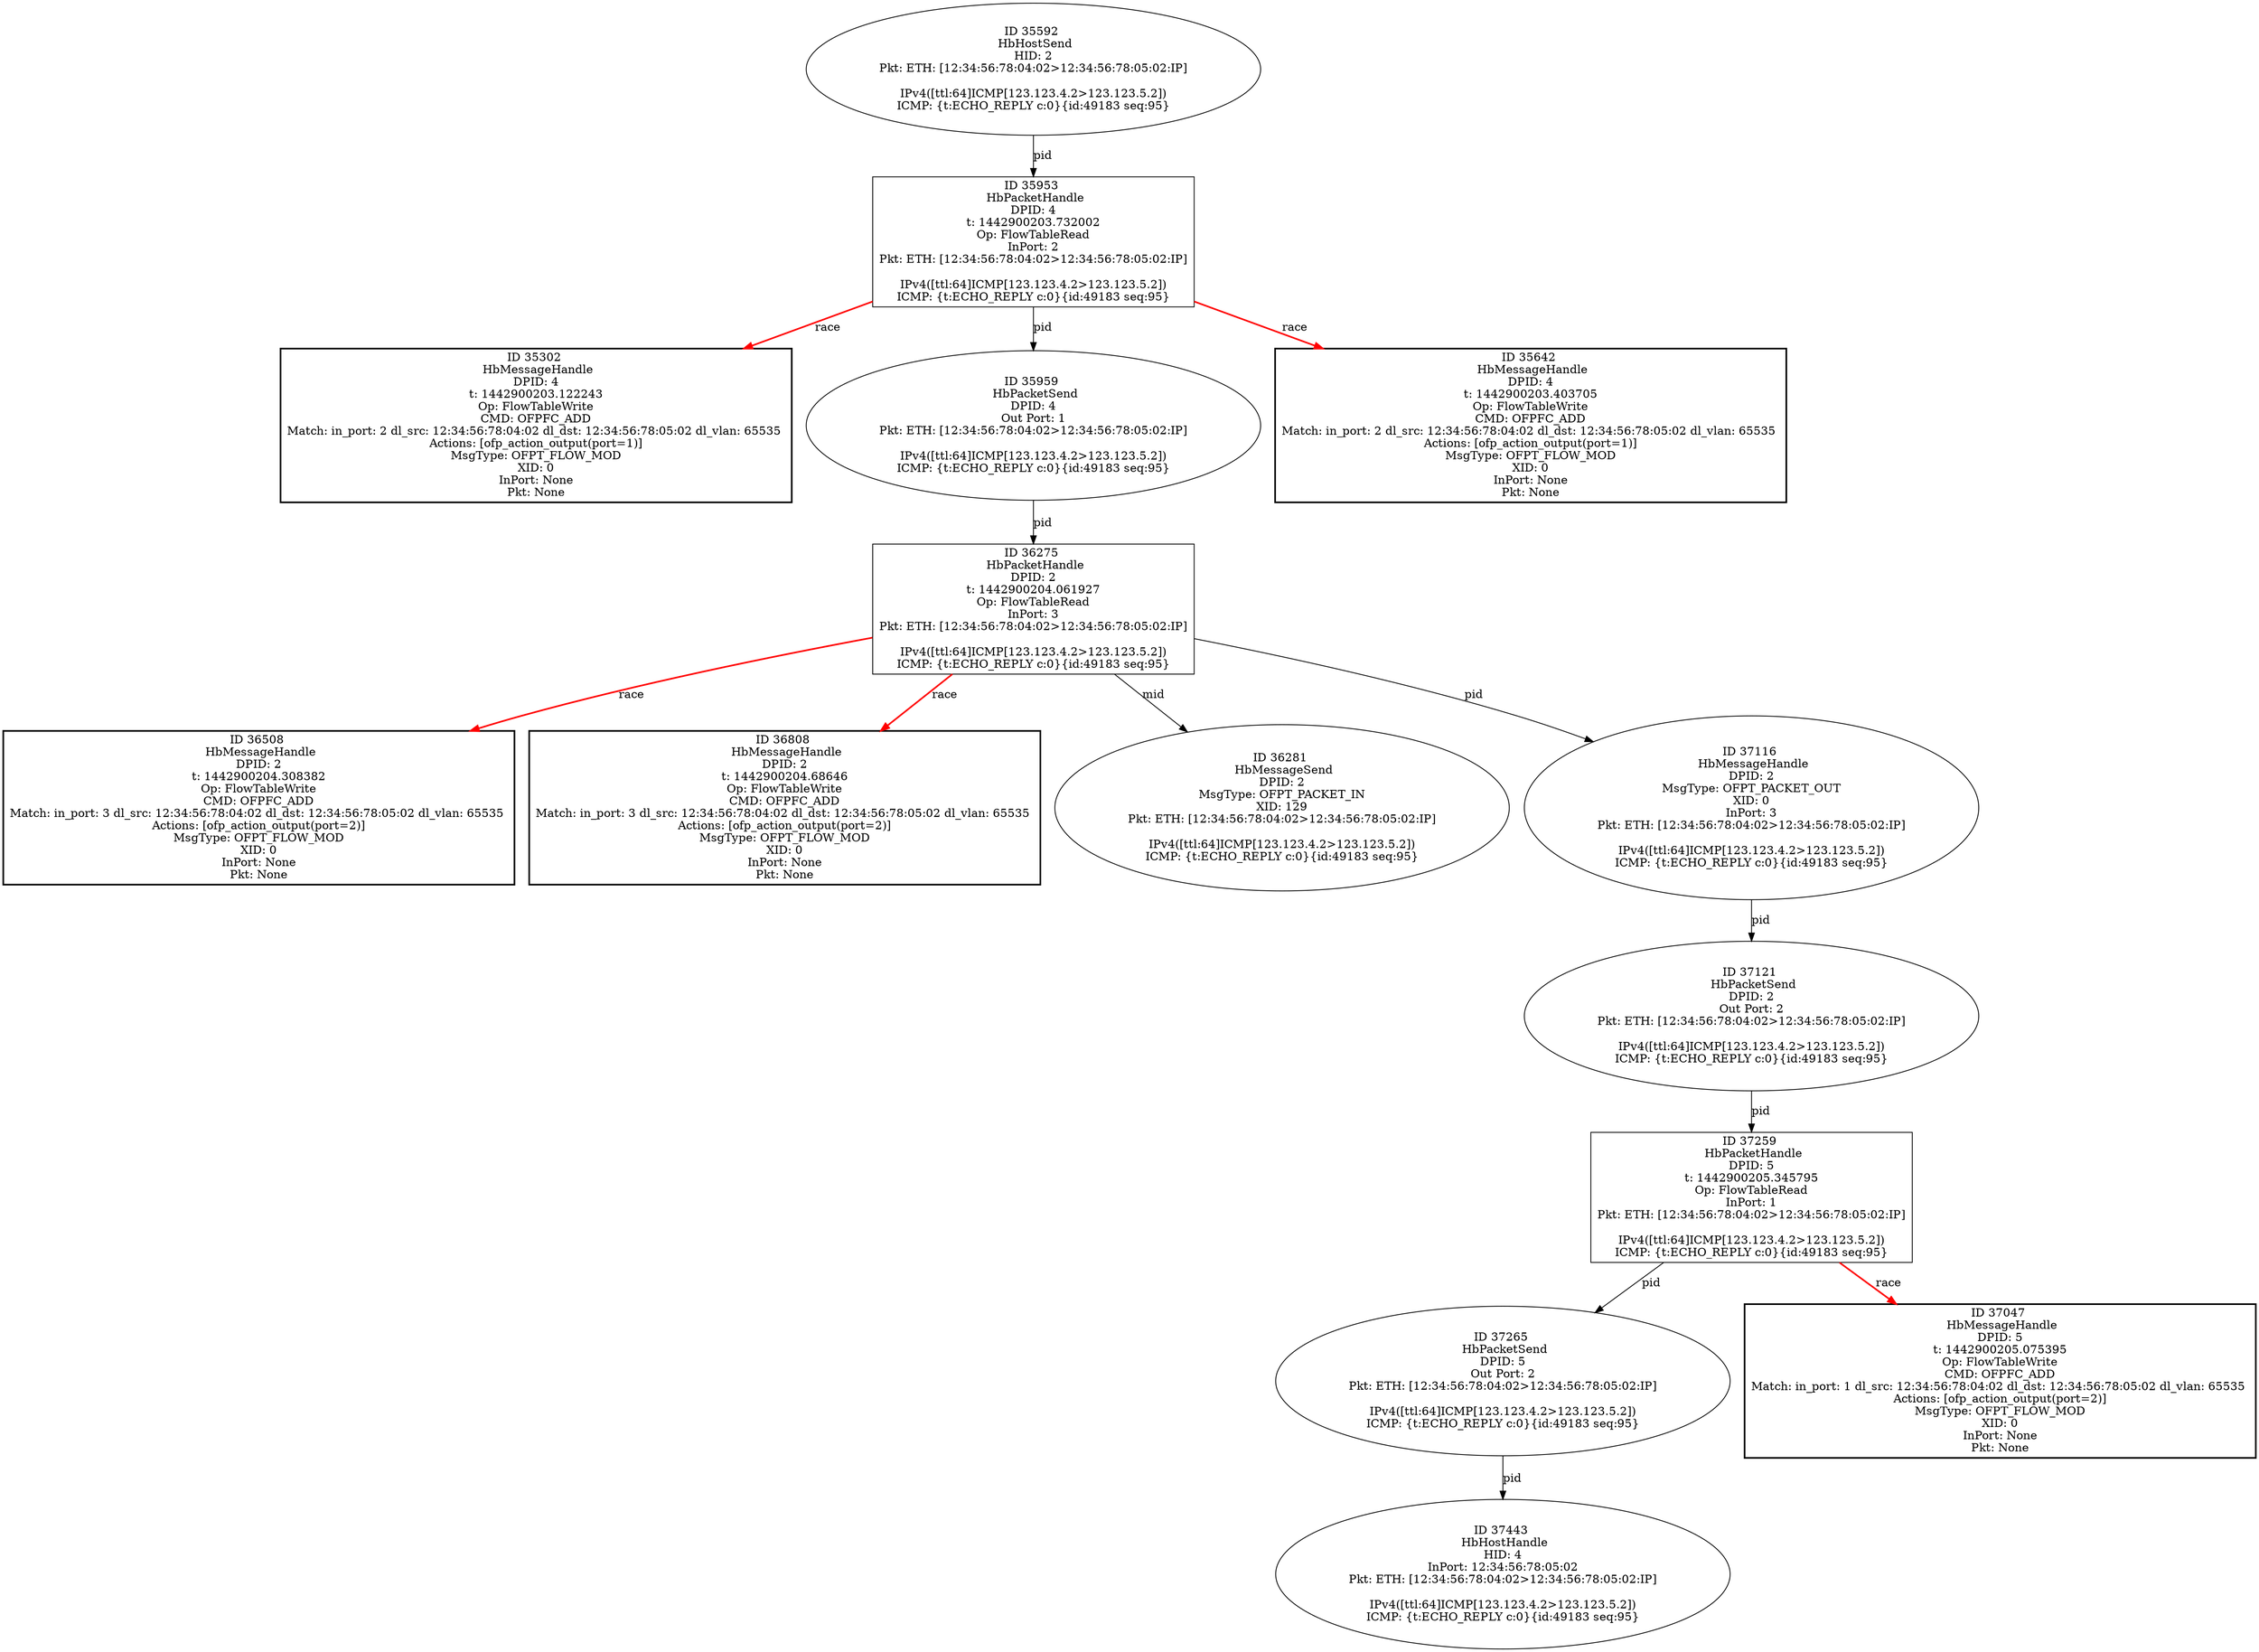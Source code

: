 strict digraph G {
37121 [shape=oval, event=<hb_events.HbPacketSend object at 0x10f96b650>, label="ID 37121 
 HbPacketSend
DPID: 2
Out Port: 2
Pkt: ETH: [12:34:56:78:04:02>12:34:56:78:05:02:IP]

IPv4([ttl:64]ICMP[123.123.4.2>123.123.5.2])
ICMP: {t:ECHO_REPLY c:0}{id:49183 seq:95}"];
37443 [shape=oval, event=<hb_events.HbHostHandle object at 0x10fb9d950>, label="ID 37443 
 HbHostHandle
HID: 4
InPort: 12:34:56:78:05:02
Pkt: ETH: [12:34:56:78:04:02>12:34:56:78:05:02:IP]

IPv4([ttl:64]ICMP[123.123.4.2>123.123.5.2])
ICMP: {t:ECHO_REPLY c:0}{id:49183 seq:95}"];
35302 [shape=box, style=bold, event=<hb_events.HbMessageHandle object at 0x10f162fd0>, label="ID 35302 
 HbMessageHandle
DPID: 4
t: 1442900203.122243
Op: FlowTableWrite
CMD: OFPFC_ADD
Match: in_port: 2 dl_src: 12:34:56:78:04:02 dl_dst: 12:34:56:78:05:02 dl_vlan: 65535 
Actions: [ofp_action_output(port=1)]
MsgType: OFPT_FLOW_MOD
XID: 0
InPort: None
Pkt: None"];
37265 [shape=oval, event=<hb_events.HbPacketSend object at 0x10fa629d0>, label="ID 37265 
 HbPacketSend
DPID: 5
Out Port: 2
Pkt: ETH: [12:34:56:78:04:02>12:34:56:78:05:02:IP]

IPv4([ttl:64]ICMP[123.123.4.2>123.123.5.2])
ICMP: {t:ECHO_REPLY c:0}{id:49183 seq:95}"];
35592 [shape=oval, event=<hb_events.HbHostSend object at 0x10f250c50>, label="ID 35592 
 HbHostSend
HID: 2
Pkt: ETH: [12:34:56:78:04:02>12:34:56:78:05:02:IP]

IPv4([ttl:64]ICMP[123.123.4.2>123.123.5.2])
ICMP: {t:ECHO_REPLY c:0}{id:49183 seq:95}"];
36508 [shape=box, style=bold, event=<hb_events.HbMessageHandle object at 0x10f694290>, label="ID 36508 
 HbMessageHandle
DPID: 2
t: 1442900204.308382
Op: FlowTableWrite
CMD: OFPFC_ADD
Match: in_port: 3 dl_src: 12:34:56:78:04:02 dl_dst: 12:34:56:78:05:02 dl_vlan: 65535 
Actions: [ofp_action_output(port=2)]
MsgType: OFPT_FLOW_MOD
XID: 0
InPort: None
Pkt: None"];
37259 [shape=box, event=<hb_events.HbPacketHandle object at 0x10fa931d0>, label="ID 37259 
 HbPacketHandle
DPID: 5
t: 1442900205.345795
Op: FlowTableRead
InPort: 1
Pkt: ETH: [12:34:56:78:04:02>12:34:56:78:05:02:IP]

IPv4([ttl:64]ICMP[123.123.4.2>123.123.5.2])
ICMP: {t:ECHO_REPLY c:0}{id:49183 seq:95}"];
35953 [shape=box, event=<hb_events.HbPacketHandle object at 0x10f3da550>, label="ID 35953 
 HbPacketHandle
DPID: 4
t: 1442900203.732002
Op: FlowTableRead
InPort: 2
Pkt: ETH: [12:34:56:78:04:02>12:34:56:78:05:02:IP]

IPv4([ttl:64]ICMP[123.123.4.2>123.123.5.2])
ICMP: {t:ECHO_REPLY c:0}{id:49183 seq:95}"];
36275 [shape=box, event=<hb_events.HbPacketHandle object at 0x10f532f50>, label="ID 36275 
 HbPacketHandle
DPID: 2
t: 1442900204.061927
Op: FlowTableRead
InPort: 3
Pkt: ETH: [12:34:56:78:04:02>12:34:56:78:05:02:IP]

IPv4([ttl:64]ICMP[123.123.4.2>123.123.5.2])
ICMP: {t:ECHO_REPLY c:0}{id:49183 seq:95}"];
36808 [shape=box, style=bold, event=<hb_events.HbMessageHandle object at 0x10f868190>, label="ID 36808 
 HbMessageHandle
DPID: 2
t: 1442900204.68646
Op: FlowTableWrite
CMD: OFPFC_ADD
Match: in_port: 3 dl_src: 12:34:56:78:04:02 dl_dst: 12:34:56:78:05:02 dl_vlan: 65535 
Actions: [ofp_action_output(port=2)]
MsgType: OFPT_FLOW_MOD
XID: 0
InPort: None
Pkt: None"];
35959 [shape=oval, event=<hb_events.HbPacketSend object at 0x10f3e2d10>, label="ID 35959 
 HbPacketSend
DPID: 4
Out Port: 1
Pkt: ETH: [12:34:56:78:04:02>12:34:56:78:05:02:IP]

IPv4([ttl:64]ICMP[123.123.4.2>123.123.5.2])
ICMP: {t:ECHO_REPLY c:0}{id:49183 seq:95}"];
36281 [shape=oval, event=<hb_events.HbMessageSend object at 0x10f538550>, label="ID 36281 
 HbMessageSend
DPID: 2
MsgType: OFPT_PACKET_IN
XID: 129
Pkt: ETH: [12:34:56:78:04:02>12:34:56:78:05:02:IP]

IPv4([ttl:64]ICMP[123.123.4.2>123.123.5.2])
ICMP: {t:ECHO_REPLY c:0}{id:49183 seq:95}"];
35642 [shape=box, style=bold, event=<hb_events.HbMessageHandle object at 0x10f289490>, label="ID 35642 
 HbMessageHandle
DPID: 4
t: 1442900203.403705
Op: FlowTableWrite
CMD: OFPFC_ADD
Match: in_port: 2 dl_src: 12:34:56:78:04:02 dl_dst: 12:34:56:78:05:02 dl_vlan: 65535 
Actions: [ofp_action_output(port=1)]
MsgType: OFPT_FLOW_MOD
XID: 0
InPort: None
Pkt: None"];
37116 [shape=oval, event=<hb_events.HbMessageHandle object at 0x10f96b150>, label="ID 37116 
 HbMessageHandle
DPID: 2
MsgType: OFPT_PACKET_OUT
XID: 0
InPort: 3
Pkt: ETH: [12:34:56:78:04:02>12:34:56:78:05:02:IP]

IPv4([ttl:64]ICMP[123.123.4.2>123.123.5.2])
ICMP: {t:ECHO_REPLY c:0}{id:49183 seq:95}"];
37047 [shape=box, style=bold, event=<hb_events.HbMessageHandle object at 0x10f9d8b10>, label="ID 37047 
 HbMessageHandle
DPID: 5
t: 1442900205.075395
Op: FlowTableWrite
CMD: OFPFC_ADD
Match: in_port: 1 dl_src: 12:34:56:78:04:02 dl_dst: 12:34:56:78:05:02 dl_vlan: 65535 
Actions: [ofp_action_output(port=2)]
MsgType: OFPT_FLOW_MOD
XID: 0
InPort: None
Pkt: None"];
37121 -> 37259  [rel=pid, label=pid];
37265 -> 37443  [rel=pid, label=pid];
35592 -> 35953  [rel=pid, label=pid];
37259 -> 37265  [rel=pid, label=pid];
37259 -> 37047  [harmful=True, color=red, style=bold, rel=race, label=race];
35953 -> 35642  [harmful=True, color=red, style=bold, rel=race, label=race];
35953 -> 35302  [harmful=True, color=red, style=bold, rel=race, label=race];
35953 -> 35959  [rel=pid, label=pid];
36275 -> 36808  [harmful=True, color=red, style=bold, rel=race, label=race];
36275 -> 36281  [rel=mid, label=mid];
36275 -> 36508  [harmful=True, color=red, style=bold, rel=race, label=race];
36275 -> 37116  [rel=pid, label=pid];
35959 -> 36275  [rel=pid, label=pid];
37116 -> 37121  [rel=pid, label=pid];
}
